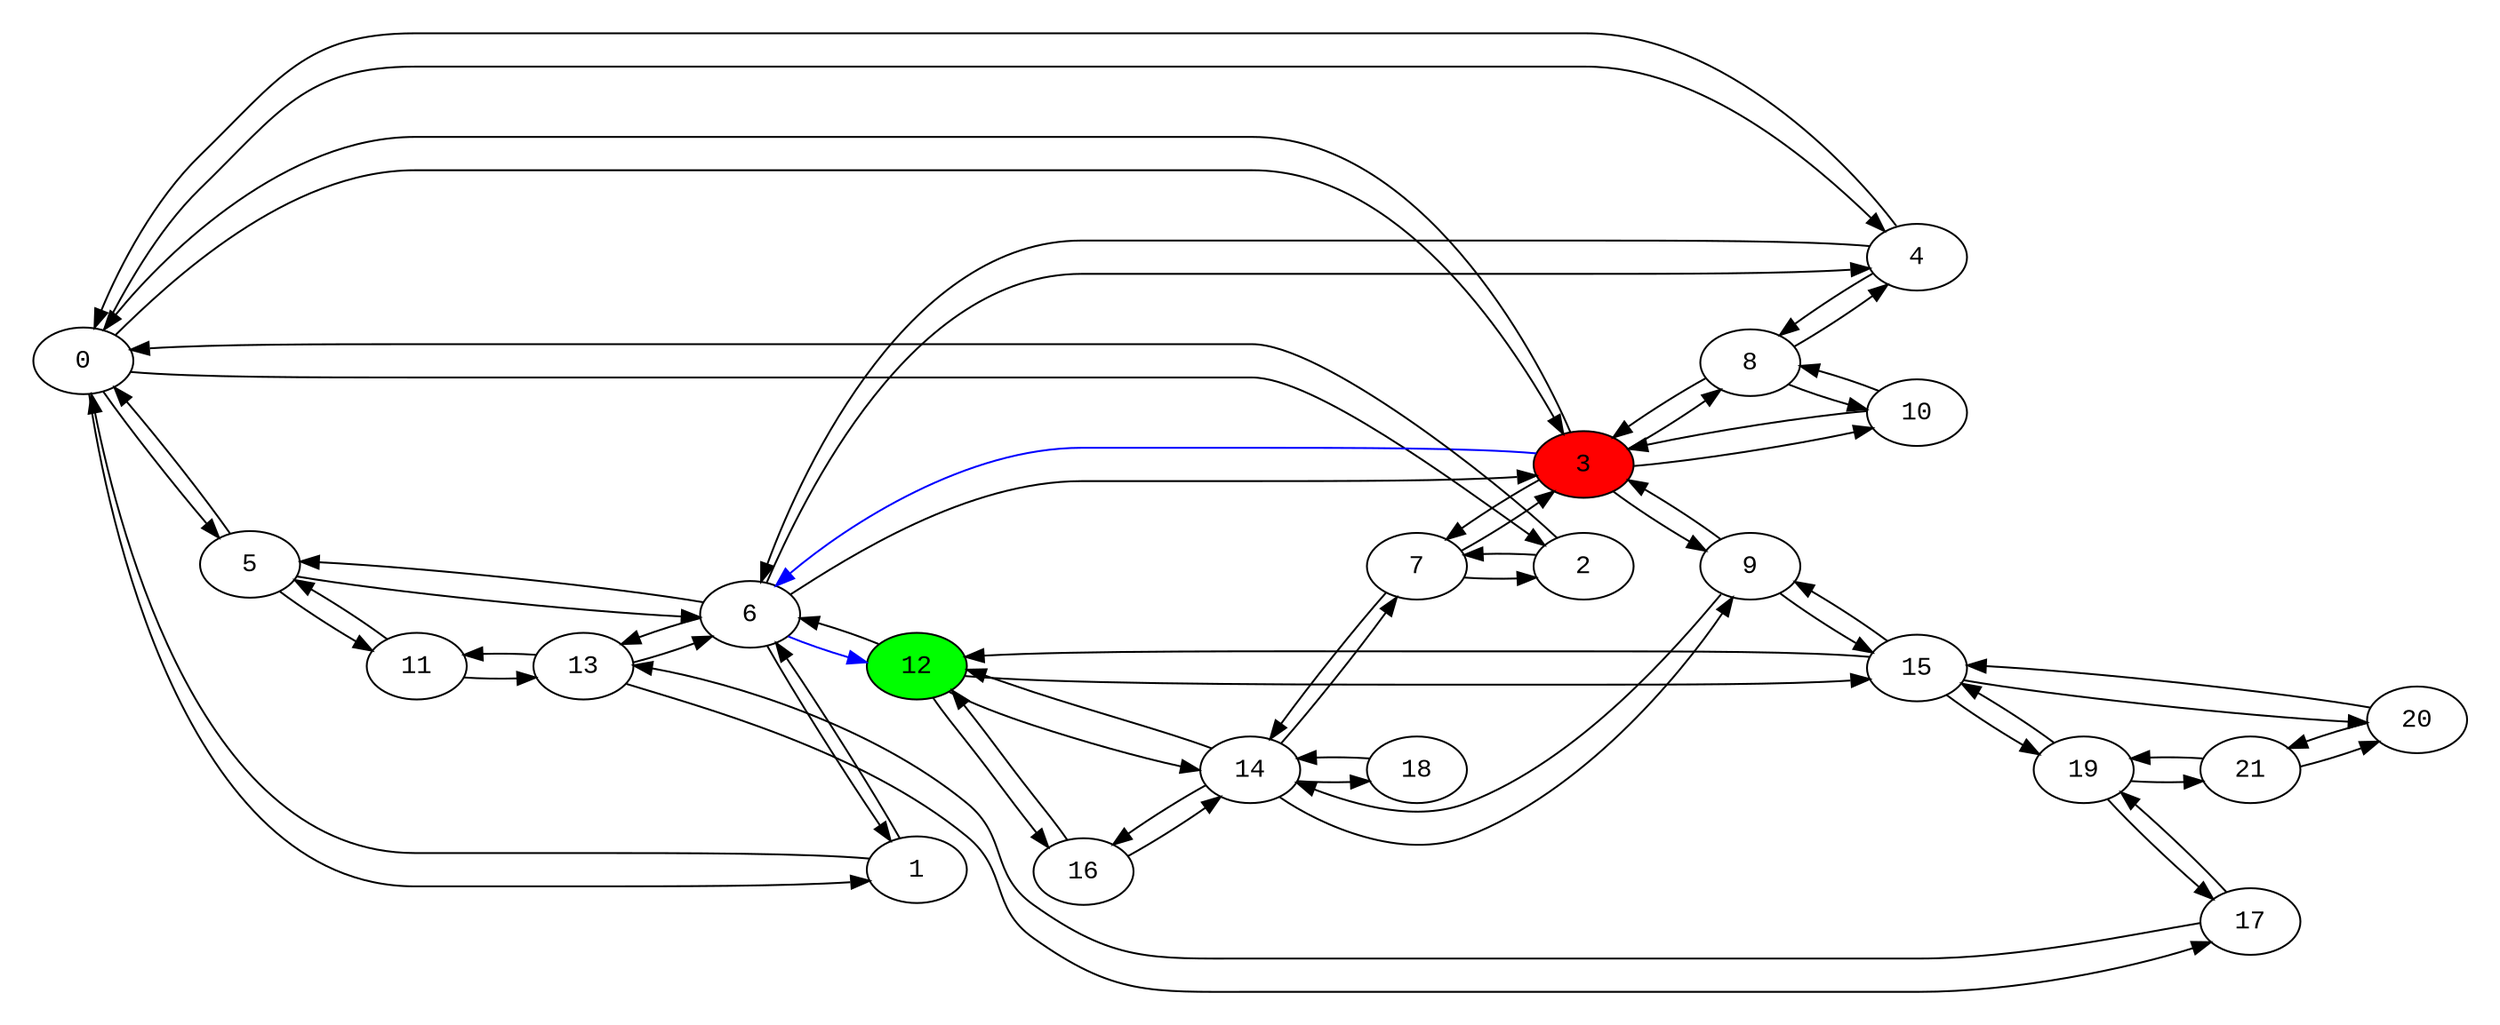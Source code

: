 digraph 1 {
graph[fontname="CourierNew";rankdir="LR";pad="0.25"]
node[fontname="CourierNew" target="_parent"]
edge[fontname="CourierNew"]

0->5
0->4
0->3
0->2
0->1
1->6
1->0
2->7
2->0
3->10
3->9
3->8
3->7
3->6 [color=blue]

3->0
4->8
4->6
4->0
5->11
5->6
5->0
6->13
6->12 [color=blue]

6->5
6->4
6->3
6->1
7->14
7->3
7->2
8->10
8->4
8->3
9->15
9->14
9->3
10->8
10->3
11->13
11->5
12->16
12->15
12->14
12->6
13->17
13->11
13->6
14->18
14->16
14->12
14->9
14->7
15->20
15->19
15->12
15->9
16->14
16->12
17->19
17->13
18->14
19->21
19->17
19->15
20->21
20->15
21->20
21->19

3[style=filled, fillcolor=red]
12[style=filled, fillcolor=green]
}
